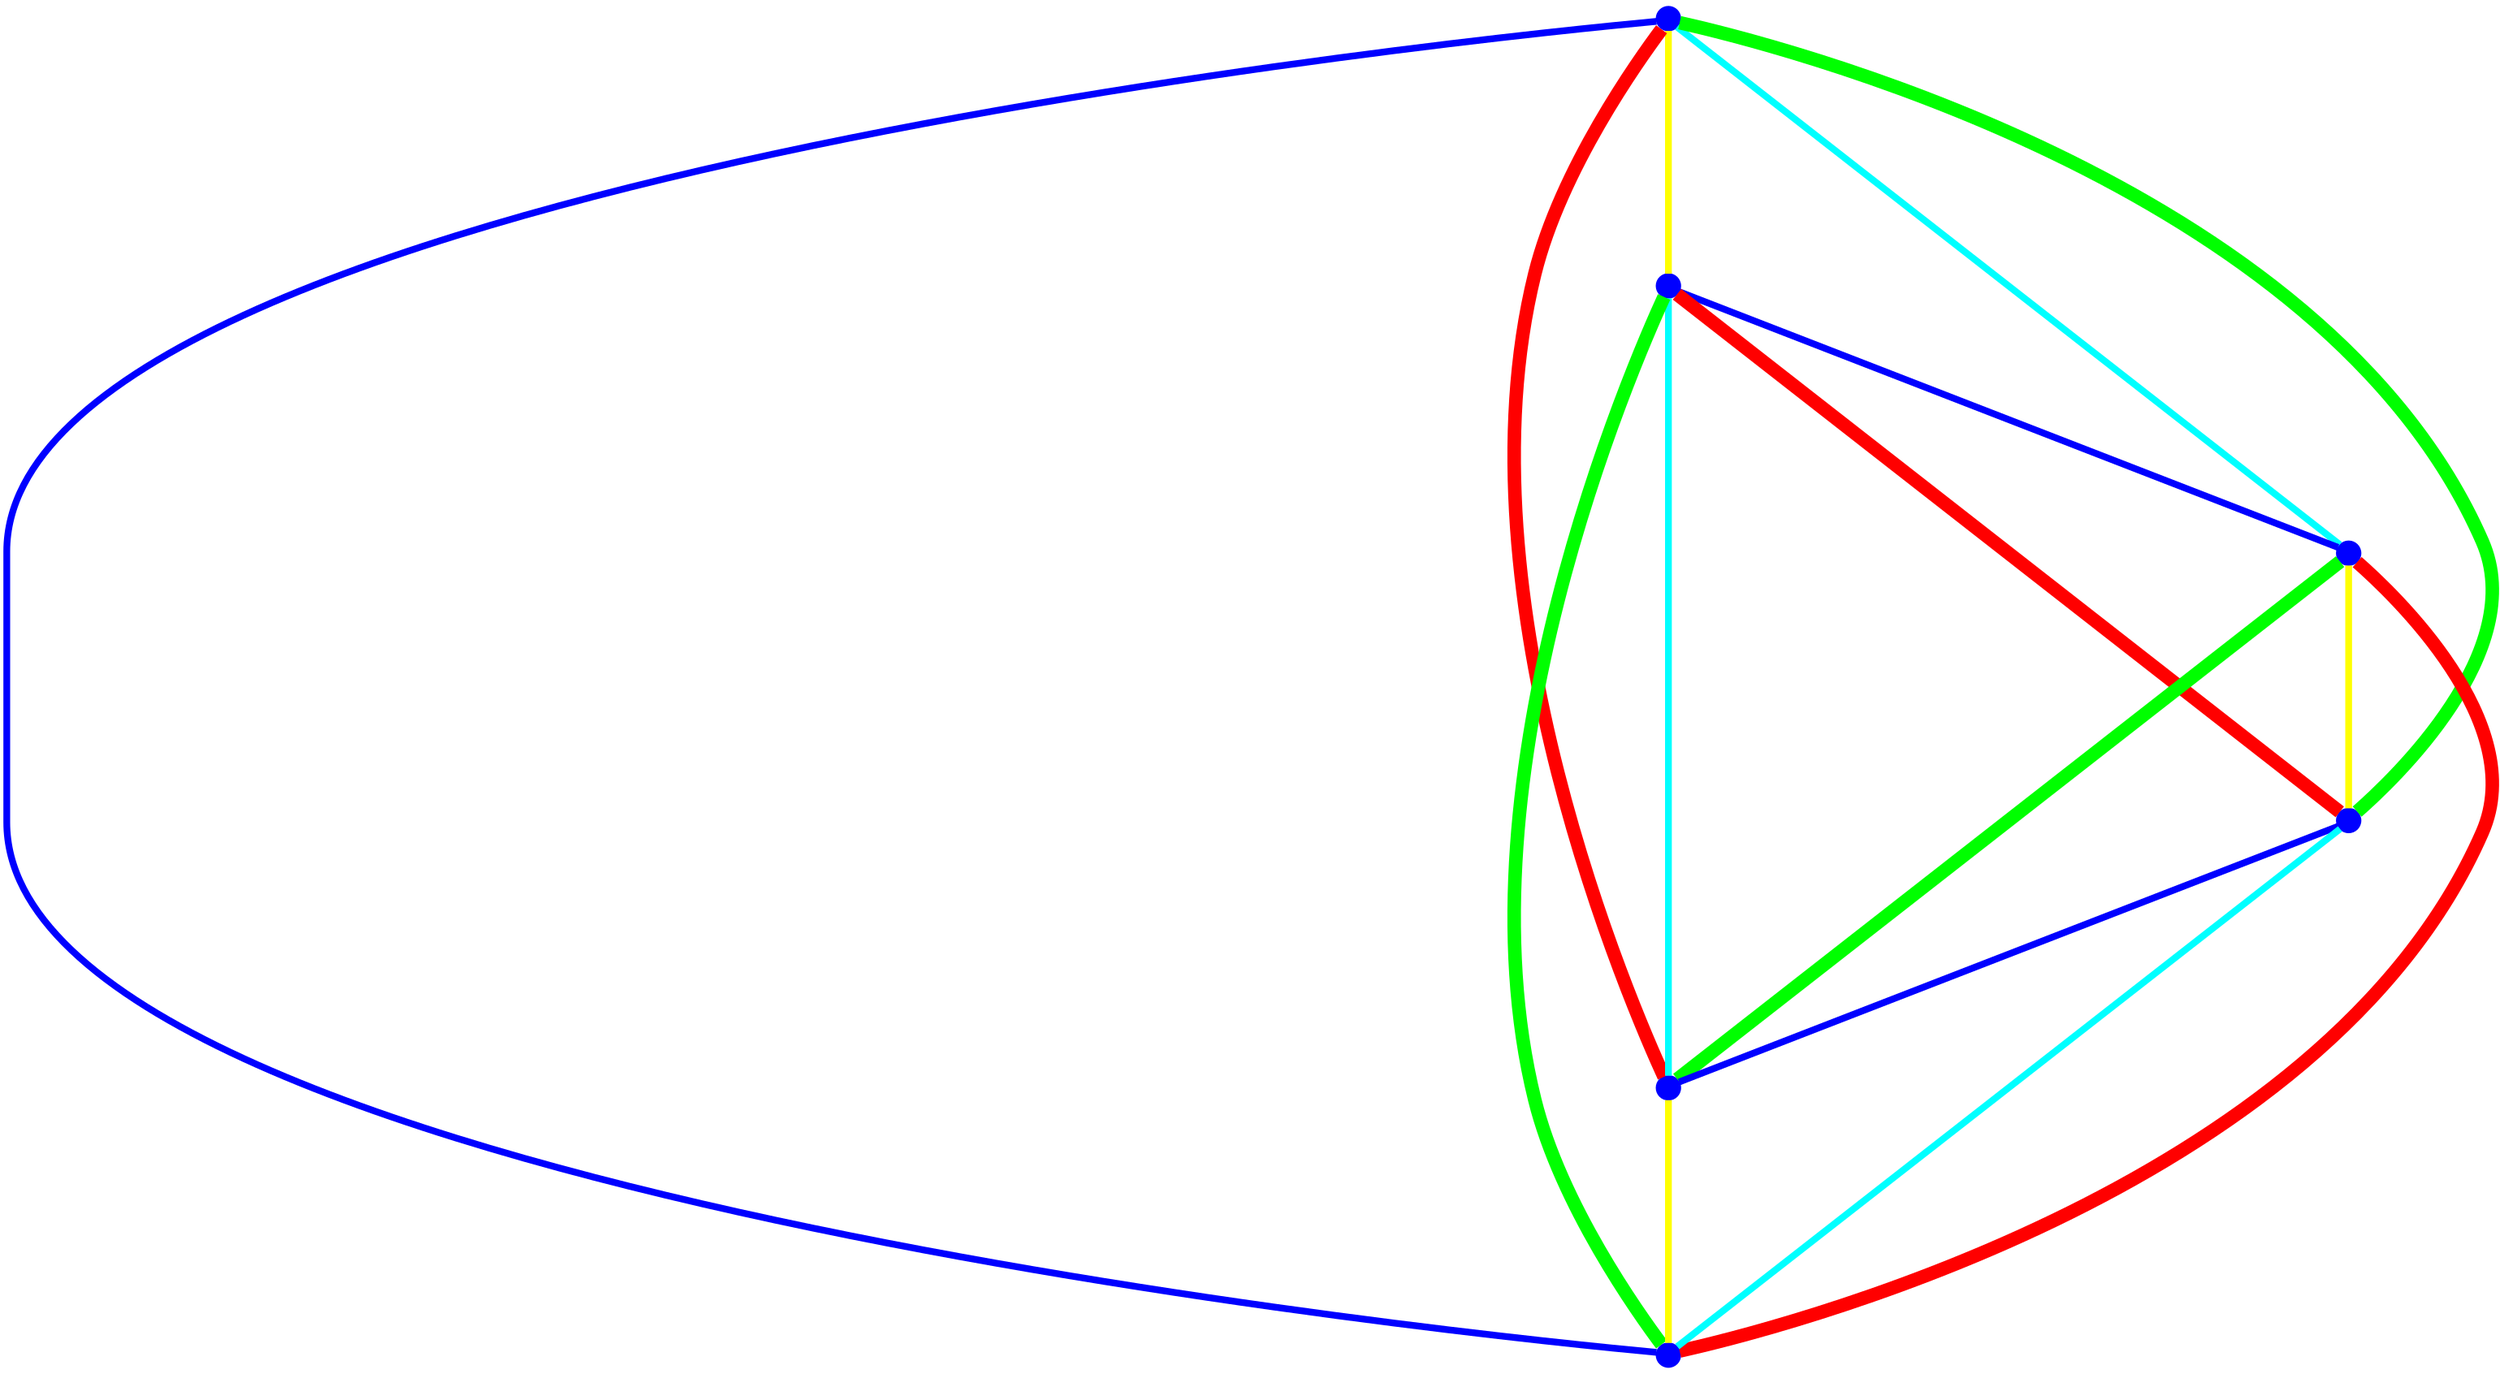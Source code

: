 graph {
ranksep=2
nodesep=2
node [label="" shape=circle style=filled fixedsize=true color=blue fillcolor=blue width=0.2];
"1" -- "2" [style="solid",penwidth="4",color="yellow"];
"1" -- "3" [style="solid",penwidth="4",color="cyan"];
"1" -- "4" [style="solid",penwidth="8",color="green"];
"1" -- "5" [style="solid",penwidth="8",color="red"];
"1" -- "6" [style="solid",penwidth="4",color="blue"];
"2" -- "3" [style="solid",penwidth="4",color="blue"];
"2" -- "4" [style="solid",penwidth="8",color="red"];
"2" -- "5" [style="solid",penwidth="4",color="cyan"];
"2" -- "6" [style="solid",penwidth="8",color="green"];
"3" -- "4" [style="solid",penwidth="4",color="yellow"];
"3" -- "5" [style="solid",penwidth="8",color="green"];
"3" -- "6" [style="solid",penwidth="8",color="red"];
"4" -- "5" [style="solid",penwidth="4",color="blue"];
"4" -- "6" [style="solid",penwidth="4",color="cyan"];
"5" -- "6" [style="solid",penwidth="4",color="yellow"];
}
